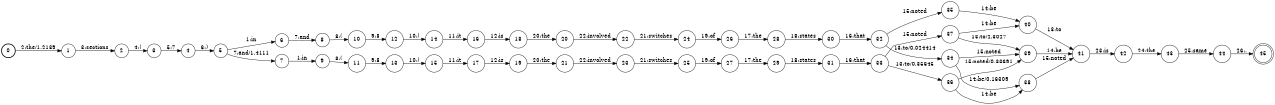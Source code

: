 digraph FST {
rankdir = LR;
size = "8.5,11";
label = "";
center = 1;
orientation = Portrait;
ranksep = "0.4";
nodesep = "0.25";
0 [label = "0", shape = circle, style = bold, fontsize = 14]
	0 -> 1 [label = "2:the/1.2139", fontsize = 14];
1 [label = "1", shape = circle, style = solid, fontsize = 14]
	1 -> 2 [label = "3:sections", fontsize = 14];
2 [label = "2", shape = circle, style = solid, fontsize = 14]
	2 -> 3 [label = "4:(", fontsize = 14];
3 [label = "3", shape = circle, style = solid, fontsize = 14]
	3 -> 4 [label = "5:7", fontsize = 14];
4 [label = "4", shape = circle, style = solid, fontsize = 14]
	4 -> 5 [label = "6:)", fontsize = 14];
5 [label = "5", shape = circle, style = solid, fontsize = 14]
	5 -> 6 [label = "1:in", fontsize = 14];
	5 -> 7 [label = "7:and/1.4111", fontsize = 14];
6 [label = "6", shape = circle, style = solid, fontsize = 14]
	6 -> 8 [label = "7:and", fontsize = 14];
7 [label = "7", shape = circle, style = solid, fontsize = 14]
	7 -> 9 [label = "1:in", fontsize = 14];
8 [label = "8", shape = circle, style = solid, fontsize = 14]
	8 -> 10 [label = "8:(", fontsize = 14];
9 [label = "9", shape = circle, style = solid, fontsize = 14]
	9 -> 11 [label = "8:(", fontsize = 14];
10 [label = "10", shape = circle, style = solid, fontsize = 14]
	10 -> 12 [label = "9:8", fontsize = 14];
11 [label = "11", shape = circle, style = solid, fontsize = 14]
	11 -> 13 [label = "9:8", fontsize = 14];
12 [label = "12", shape = circle, style = solid, fontsize = 14]
	12 -> 14 [label = "10:)", fontsize = 14];
13 [label = "13", shape = circle, style = solid, fontsize = 14]
	13 -> 15 [label = "10:)", fontsize = 14];
14 [label = "14", shape = circle, style = solid, fontsize = 14]
	14 -> 16 [label = "11:it", fontsize = 14];
15 [label = "15", shape = circle, style = solid, fontsize = 14]
	15 -> 17 [label = "11:it", fontsize = 14];
16 [label = "16", shape = circle, style = solid, fontsize = 14]
	16 -> 18 [label = "12:is", fontsize = 14];
17 [label = "17", shape = circle, style = solid, fontsize = 14]
	17 -> 19 [label = "12:is", fontsize = 14];
18 [label = "18", shape = circle, style = solid, fontsize = 14]
	18 -> 20 [label = "20:the", fontsize = 14];
19 [label = "19", shape = circle, style = solid, fontsize = 14]
	19 -> 21 [label = "20:the", fontsize = 14];
20 [label = "20", shape = circle, style = solid, fontsize = 14]
	20 -> 22 [label = "22:involved", fontsize = 14];
21 [label = "21", shape = circle, style = solid, fontsize = 14]
	21 -> 23 [label = "22:involved", fontsize = 14];
22 [label = "22", shape = circle, style = solid, fontsize = 14]
	22 -> 24 [label = "21:switches", fontsize = 14];
23 [label = "23", shape = circle, style = solid, fontsize = 14]
	23 -> 25 [label = "21:switches", fontsize = 14];
24 [label = "24", shape = circle, style = solid, fontsize = 14]
	24 -> 26 [label = "19:of", fontsize = 14];
25 [label = "25", shape = circle, style = solid, fontsize = 14]
	25 -> 27 [label = "19:of", fontsize = 14];
26 [label = "26", shape = circle, style = solid, fontsize = 14]
	26 -> 28 [label = "17:the", fontsize = 14];
27 [label = "27", shape = circle, style = solid, fontsize = 14]
	27 -> 29 [label = "17:the", fontsize = 14];
28 [label = "28", shape = circle, style = solid, fontsize = 14]
	28 -> 30 [label = "18:states", fontsize = 14];
29 [label = "29", shape = circle, style = solid, fontsize = 14]
	29 -> 31 [label = "18:states", fontsize = 14];
30 [label = "30", shape = circle, style = solid, fontsize = 14]
	30 -> 32 [label = "16:that", fontsize = 14];
31 [label = "31", shape = circle, style = solid, fontsize = 14]
	31 -> 33 [label = "16:that", fontsize = 14];
32 [label = "32", shape = circle, style = solid, fontsize = 14]
	32 -> 34 [label = "13:to/0.024414", fontsize = 14];
	32 -> 35 [label = "15:noted", fontsize = 14];
33 [label = "33", shape = circle, style = solid, fontsize = 14]
	33 -> 36 [label = "13:to/0.35645", fontsize = 14];
	33 -> 37 [label = "15:noted", fontsize = 14];
34 [label = "34", shape = circle, style = solid, fontsize = 14]
	34 -> 38 [label = "14:be/0.16309", fontsize = 14];
	34 -> 39 [label = "15:noted", fontsize = 14];
35 [label = "35", shape = circle, style = solid, fontsize = 14]
	35 -> 40 [label = "14:be", fontsize = 14];
36 [label = "36", shape = circle, style = solid, fontsize = 14]
	36 -> 38 [label = "14:be", fontsize = 14];
	36 -> 39 [label = "15:noted/0.33691", fontsize = 14];
37 [label = "37", shape = circle, style = solid, fontsize = 14]
	37 -> 39 [label = "13:to/2.3027", fontsize = 14];
	37 -> 40 [label = "14:be", fontsize = 14];
38 [label = "38", shape = circle, style = solid, fontsize = 14]
	38 -> 41 [label = "15:noted", fontsize = 14];
39 [label = "39", shape = circle, style = solid, fontsize = 14]
	39 -> 41 [label = "14:be", fontsize = 14];
40 [label = "40", shape = circle, style = solid, fontsize = 14]
	40 -> 41 [label = "13:to", fontsize = 14];
41 [label = "41", shape = circle, style = solid, fontsize = 14]
	41 -> 42 [label = "23:is", fontsize = 14];
42 [label = "42", shape = circle, style = solid, fontsize = 14]
	42 -> 43 [label = "24:the", fontsize = 14];
43 [label = "43", shape = circle, style = solid, fontsize = 14]
	43 -> 44 [label = "25:same", fontsize = 14];
44 [label = "44", shape = circle, style = solid, fontsize = 14]
	44 -> 45 [label = "26:.", fontsize = 14];
45 [label = "45", shape = doublecircle, style = solid, fontsize = 14]
}
